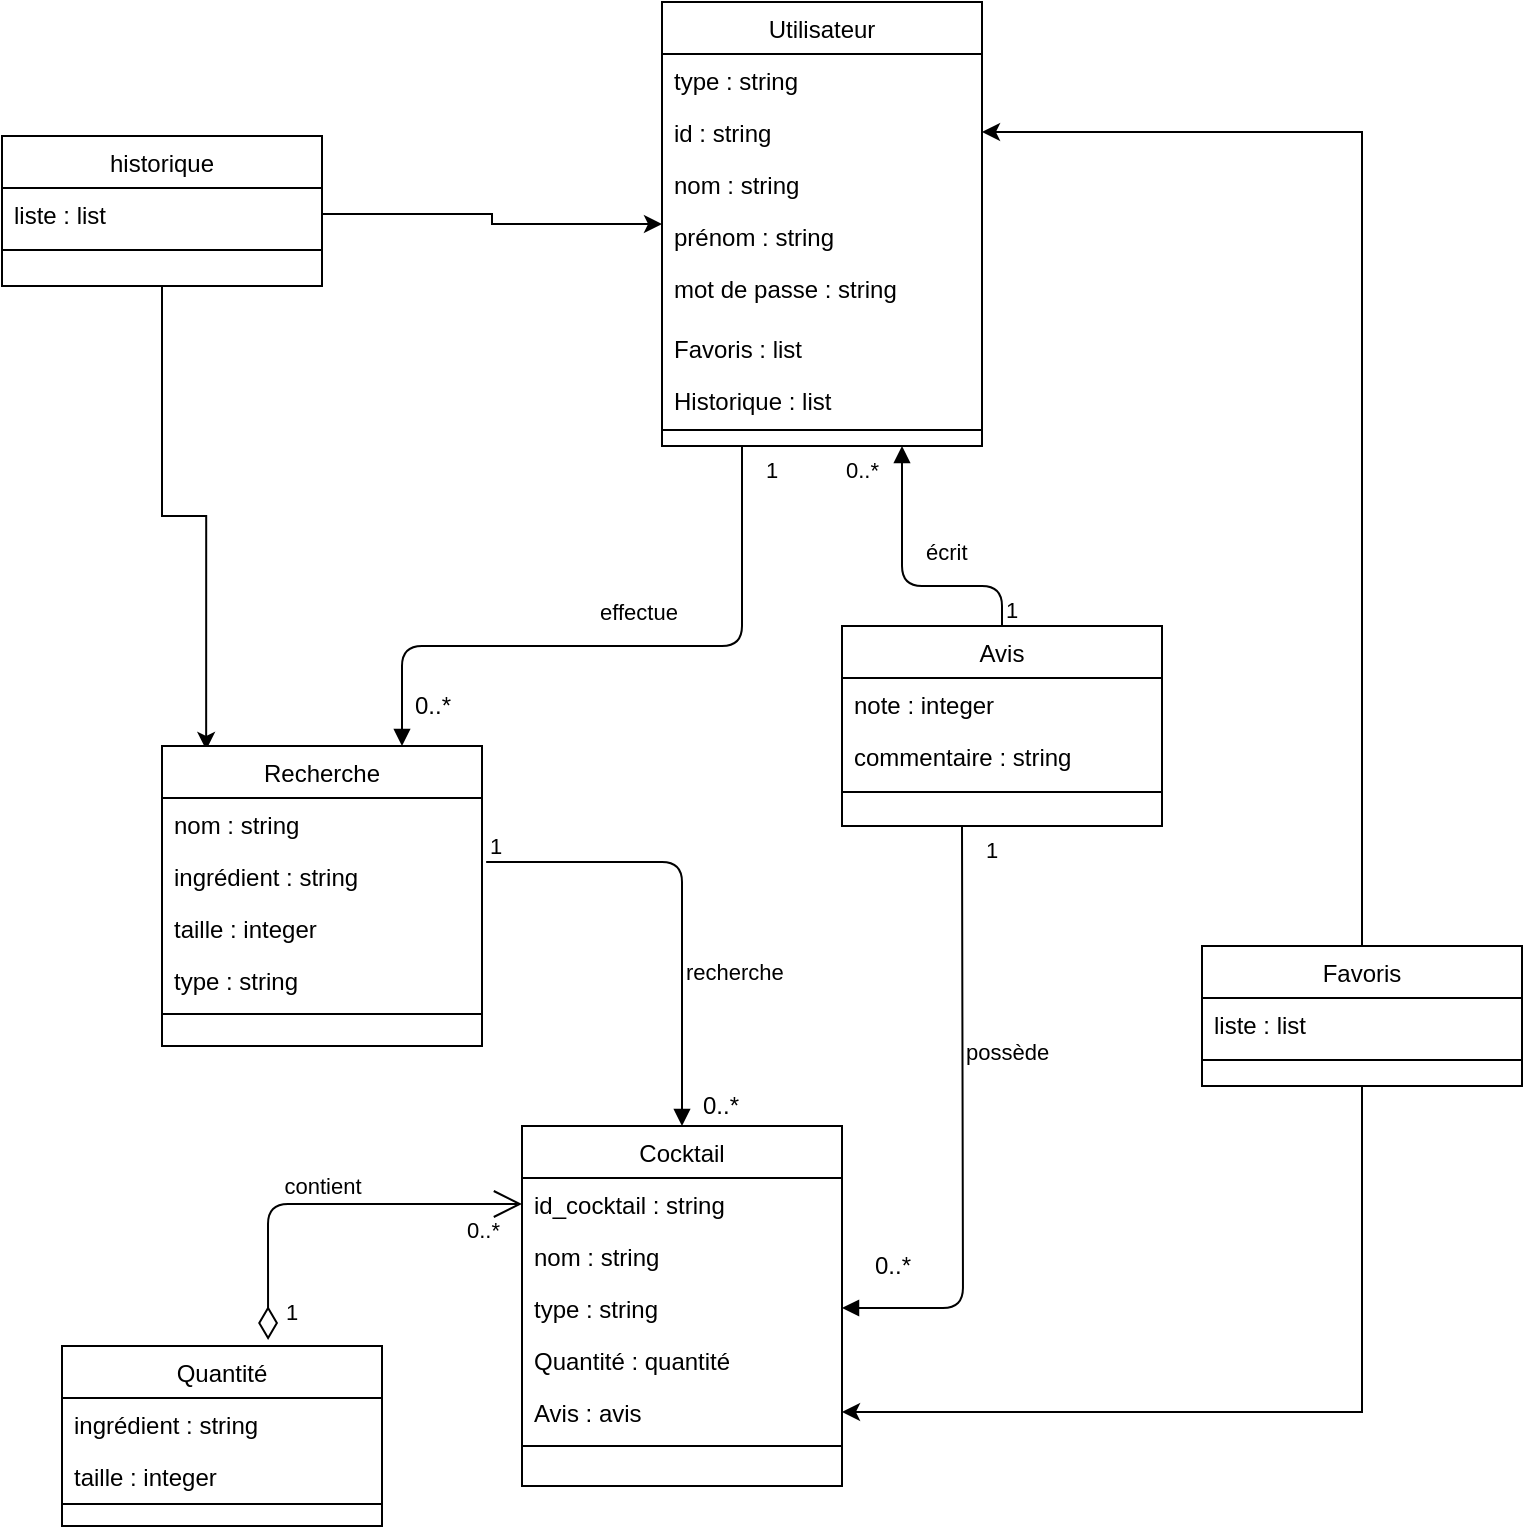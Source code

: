 <mxfile version="13.7.8" type="github">
  <diagram id="C5RBs43oDa-KdzZeNtuy" name="Page-1">
    <mxGraphModel dx="929" dy="547" grid="1" gridSize="10" guides="1" tooltips="1" connect="1" arrows="1" fold="1" page="1" pageScale="1" pageWidth="827" pageHeight="1169" math="0" shadow="0">
      <root>
        <mxCell id="WIyWlLk6GJQsqaUBKTNV-0" />
        <mxCell id="WIyWlLk6GJQsqaUBKTNV-1" parent="WIyWlLk6GJQsqaUBKTNV-0" />
        <mxCell id="9QgLQ_4v5dFS6lOOKzKs-76" style="edgeStyle=orthogonalEdgeStyle;rounded=0;orthogonalLoop=1;jettySize=auto;html=1;entryX=0.138;entryY=0.013;entryDx=0;entryDy=0;entryPerimeter=0;" parent="WIyWlLk6GJQsqaUBKTNV-1" source="9QgLQ_4v5dFS6lOOKzKs-63" target="9QgLQ_4v5dFS6lOOKzKs-23" edge="1">
          <mxGeometry relative="1" as="geometry" />
        </mxCell>
        <mxCell id="zkfFHV4jXpPFQw0GAbJ--6" value="Utilisateur" style="swimlane;fontStyle=0;align=center;verticalAlign=top;childLayout=stackLayout;horizontal=1;startSize=26;horizontalStack=0;resizeParent=1;resizeLast=0;collapsible=1;marginBottom=0;rounded=0;shadow=0;strokeWidth=1;" parent="WIyWlLk6GJQsqaUBKTNV-1" vertex="1">
          <mxGeometry x="370" y="108" width="160" height="222" as="geometry">
            <mxRectangle x="130" y="380" width="160" height="26" as="alternateBounds" />
          </mxGeometry>
        </mxCell>
        <mxCell id="zkfFHV4jXpPFQw0GAbJ--7" value="type : string" style="text;align=left;verticalAlign=top;spacingLeft=4;spacingRight=4;overflow=hidden;rotatable=0;points=[[0,0.5],[1,0.5]];portConstraint=eastwest;" parent="zkfFHV4jXpPFQw0GAbJ--6" vertex="1">
          <mxGeometry y="26" width="160" height="26" as="geometry" />
        </mxCell>
        <mxCell id="zkfFHV4jXpPFQw0GAbJ--8" value="id : string" style="text;align=left;verticalAlign=top;spacingLeft=4;spacingRight=4;overflow=hidden;rotatable=0;points=[[0,0.5],[1,0.5]];portConstraint=eastwest;rounded=0;shadow=0;html=0;" parent="zkfFHV4jXpPFQw0GAbJ--6" vertex="1">
          <mxGeometry y="52" width="160" height="26" as="geometry" />
        </mxCell>
        <mxCell id="9QgLQ_4v5dFS6lOOKzKs-60" value="nom : string" style="text;align=left;verticalAlign=top;spacingLeft=4;spacingRight=4;overflow=hidden;rotatable=0;points=[[0,0.5],[1,0.5]];portConstraint=eastwest;rounded=0;shadow=0;html=0;" parent="zkfFHV4jXpPFQw0GAbJ--6" vertex="1">
          <mxGeometry y="78" width="160" height="26" as="geometry" />
        </mxCell>
        <mxCell id="Dn8nBTlHhK7DBsVFZaJG-41" value="prénom : string" style="text;align=left;verticalAlign=top;spacingLeft=4;spacingRight=4;overflow=hidden;rotatable=0;points=[[0,0.5],[1,0.5]];portConstraint=eastwest;rounded=0;shadow=0;html=0;" vertex="1" parent="zkfFHV4jXpPFQw0GAbJ--6">
          <mxGeometry y="104" width="160" height="26" as="geometry" />
        </mxCell>
        <mxCell id="Dn8nBTlHhK7DBsVFZaJG-42" value="mot de passe : string" style="text;align=left;verticalAlign=top;spacingLeft=4;spacingRight=4;overflow=hidden;rotatable=0;points=[[0,0.5],[1,0.5]];portConstraint=eastwest;rounded=0;shadow=0;html=0;" vertex="1" parent="zkfFHV4jXpPFQw0GAbJ--6">
          <mxGeometry y="130" width="160" height="30" as="geometry" />
        </mxCell>
        <mxCell id="Dn8nBTlHhK7DBsVFZaJG-44" value="Favoris : list" style="text;align=left;verticalAlign=top;spacingLeft=4;spacingRight=4;overflow=hidden;rotatable=0;points=[[0,0.5],[1,0.5]];portConstraint=eastwest;rounded=0;shadow=0;html=0;" vertex="1" parent="zkfFHV4jXpPFQw0GAbJ--6">
          <mxGeometry y="160" width="160" height="26" as="geometry" />
        </mxCell>
        <mxCell id="Dn8nBTlHhK7DBsVFZaJG-45" value="Historique : list" style="text;align=left;verticalAlign=top;spacingLeft=4;spacingRight=4;overflow=hidden;rotatable=0;points=[[0,0.5],[1,0.5]];portConstraint=eastwest;rounded=0;shadow=0;html=0;" vertex="1" parent="zkfFHV4jXpPFQw0GAbJ--6">
          <mxGeometry y="186" width="160" height="26" as="geometry" />
        </mxCell>
        <mxCell id="zkfFHV4jXpPFQw0GAbJ--9" value="" style="line;html=1;strokeWidth=1;align=left;verticalAlign=middle;spacingTop=-1;spacingLeft=3;spacingRight=3;rotatable=0;labelPosition=right;points=[];portConstraint=eastwest;" parent="zkfFHV4jXpPFQw0GAbJ--6" vertex="1">
          <mxGeometry y="212" width="160" height="4" as="geometry" />
        </mxCell>
        <mxCell id="9QgLQ_4v5dFS6lOOKzKs-71" value="Quantité" style="swimlane;fontStyle=0;align=center;verticalAlign=top;childLayout=stackLayout;horizontal=1;startSize=26;horizontalStack=0;resizeParent=1;resizeLast=0;collapsible=1;marginBottom=0;rounded=0;shadow=0;strokeWidth=1;" parent="WIyWlLk6GJQsqaUBKTNV-1" vertex="1">
          <mxGeometry x="70" y="780" width="160" height="90" as="geometry">
            <mxRectangle x="130" y="380" width="160" height="26" as="alternateBounds" />
          </mxGeometry>
        </mxCell>
        <mxCell id="9QgLQ_4v5dFS6lOOKzKs-72" value="ingrédient : string" style="text;align=left;verticalAlign=top;spacingLeft=4;spacingRight=4;overflow=hidden;rotatable=0;points=[[0,0.5],[1,0.5]];portConstraint=eastwest;rounded=0;shadow=0;html=0;" parent="9QgLQ_4v5dFS6lOOKzKs-71" vertex="1">
          <mxGeometry y="26" width="160" height="26" as="geometry" />
        </mxCell>
        <mxCell id="gcZBmJe6f0Qqzo_ZQLT2-1" value="taille : integer" style="text;align=left;verticalAlign=top;spacingLeft=4;spacingRight=4;overflow=hidden;rotatable=0;points=[[0,0.5],[1,0.5]];portConstraint=eastwest;rounded=0;shadow=0;html=0;" parent="9QgLQ_4v5dFS6lOOKzKs-71" vertex="1">
          <mxGeometry y="52" width="160" height="26" as="geometry" />
        </mxCell>
        <mxCell id="9QgLQ_4v5dFS6lOOKzKs-74" value="" style="line;html=1;strokeWidth=1;align=left;verticalAlign=middle;spacingTop=-1;spacingLeft=3;spacingRight=3;rotatable=0;labelPosition=right;points=[];portConstraint=eastwest;" parent="9QgLQ_4v5dFS6lOOKzKs-71" vertex="1">
          <mxGeometry y="78" width="160" height="2" as="geometry" />
        </mxCell>
        <mxCell id="9QgLQ_4v5dFS6lOOKzKs-63" value="historique" style="swimlane;fontStyle=0;align=center;verticalAlign=top;childLayout=stackLayout;horizontal=1;startSize=26;horizontalStack=0;resizeParent=1;resizeLast=0;collapsible=1;marginBottom=0;rounded=0;shadow=0;strokeWidth=1;" parent="WIyWlLk6GJQsqaUBKTNV-1" vertex="1">
          <mxGeometry x="40" y="175" width="160" height="75" as="geometry">
            <mxRectangle x="130" y="380" width="160" height="26" as="alternateBounds" />
          </mxGeometry>
        </mxCell>
        <mxCell id="9QgLQ_4v5dFS6lOOKzKs-64" value="liste : list" style="text;align=left;verticalAlign=top;spacingLeft=4;spacingRight=4;overflow=hidden;rotatable=0;points=[[0,0.5],[1,0.5]];portConstraint=eastwest;rounded=0;shadow=0;html=0;" parent="9QgLQ_4v5dFS6lOOKzKs-63" vertex="1">
          <mxGeometry y="26" width="160" height="26" as="geometry" />
        </mxCell>
        <mxCell id="9QgLQ_4v5dFS6lOOKzKs-66" value="" style="line;html=1;strokeWidth=1;align=left;verticalAlign=middle;spacingTop=-1;spacingLeft=3;spacingRight=3;rotatable=0;labelPosition=right;points=[];portConstraint=eastwest;" parent="9QgLQ_4v5dFS6lOOKzKs-63" vertex="1">
          <mxGeometry y="52" width="160" height="10" as="geometry" />
        </mxCell>
        <mxCell id="9QgLQ_4v5dFS6lOOKzKs-23" value="Recherche" style="swimlane;fontStyle=0;align=center;verticalAlign=top;childLayout=stackLayout;horizontal=1;startSize=26;horizontalStack=0;resizeParent=1;resizeLast=0;collapsible=1;marginBottom=0;rounded=0;shadow=0;strokeWidth=1;" parent="WIyWlLk6GJQsqaUBKTNV-1" vertex="1">
          <mxGeometry x="120" y="480" width="160" height="150" as="geometry">
            <mxRectangle x="130" y="380" width="160" height="26" as="alternateBounds" />
          </mxGeometry>
        </mxCell>
        <mxCell id="9QgLQ_4v5dFS6lOOKzKs-24" value="nom : string" style="text;align=left;verticalAlign=top;spacingLeft=4;spacingRight=4;overflow=hidden;rotatable=0;points=[[0,0.5],[1,0.5]];portConstraint=eastwest;" parent="9QgLQ_4v5dFS6lOOKzKs-23" vertex="1">
          <mxGeometry y="26" width="160" height="26" as="geometry" />
        </mxCell>
        <mxCell id="9QgLQ_4v5dFS6lOOKzKs-25" value="ingrédient : string" style="text;align=left;verticalAlign=top;spacingLeft=4;spacingRight=4;overflow=hidden;rotatable=0;points=[[0,0.5],[1,0.5]];portConstraint=eastwest;rounded=0;shadow=0;html=0;" parent="9QgLQ_4v5dFS6lOOKzKs-23" vertex="1">
          <mxGeometry y="52" width="160" height="26" as="geometry" />
        </mxCell>
        <mxCell id="9QgLQ_4v5dFS6lOOKzKs-27" value="taille : integer" style="text;align=left;verticalAlign=top;spacingLeft=4;spacingRight=4;overflow=hidden;rotatable=0;points=[[0,0.5],[1,0.5]];portConstraint=eastwest;" parent="9QgLQ_4v5dFS6lOOKzKs-23" vertex="1">
          <mxGeometry y="78" width="160" height="26" as="geometry" />
        </mxCell>
        <mxCell id="9QgLQ_4v5dFS6lOOKzKs-61" value="type : string" style="text;align=left;verticalAlign=top;spacingLeft=4;spacingRight=4;overflow=hidden;rotatable=0;points=[[0,0.5],[1,0.5]];portConstraint=eastwest;" parent="9QgLQ_4v5dFS6lOOKzKs-23" vertex="1">
          <mxGeometry y="104" width="160" height="26" as="geometry" />
        </mxCell>
        <mxCell id="9QgLQ_4v5dFS6lOOKzKs-26" value="" style="line;html=1;strokeWidth=1;align=left;verticalAlign=middle;spacingTop=-1;spacingLeft=3;spacingRight=3;rotatable=0;labelPosition=right;points=[];portConstraint=eastwest;" parent="9QgLQ_4v5dFS6lOOKzKs-23" vertex="1">
          <mxGeometry y="130" width="160" height="8" as="geometry" />
        </mxCell>
        <mxCell id="9QgLQ_4v5dFS6lOOKzKs-32" value="Cocktail" style="swimlane;fontStyle=0;align=center;verticalAlign=top;childLayout=stackLayout;horizontal=1;startSize=26;horizontalStack=0;resizeParent=1;resizeLast=0;collapsible=1;marginBottom=0;rounded=0;shadow=0;strokeWidth=1;" parent="WIyWlLk6GJQsqaUBKTNV-1" vertex="1">
          <mxGeometry x="300" y="670" width="160" height="180" as="geometry">
            <mxRectangle x="130" y="380" width="160" height="26" as="alternateBounds" />
          </mxGeometry>
        </mxCell>
        <mxCell id="9QgLQ_4v5dFS6lOOKzKs-33" value="id_cocktail : string" style="text;align=left;verticalAlign=top;spacingLeft=4;spacingRight=4;overflow=hidden;rotatable=0;points=[[0,0.5],[1,0.5]];portConstraint=eastwest;" parent="9QgLQ_4v5dFS6lOOKzKs-32" vertex="1">
          <mxGeometry y="26" width="160" height="26" as="geometry" />
        </mxCell>
        <mxCell id="9QgLQ_4v5dFS6lOOKzKs-37" value="nom : string" style="text;align=left;verticalAlign=top;spacingLeft=4;spacingRight=4;overflow=hidden;rotatable=0;points=[[0,0.5],[1,0.5]];portConstraint=eastwest;fontStyle=0" parent="9QgLQ_4v5dFS6lOOKzKs-32" vertex="1">
          <mxGeometry y="52" width="160" height="26" as="geometry" />
        </mxCell>
        <mxCell id="9QgLQ_4v5dFS6lOOKzKs-38" value="type : string" style="text;align=left;verticalAlign=top;spacingLeft=4;spacingRight=4;overflow=hidden;rotatable=0;points=[[0,0.5],[1,0.5]];portConstraint=eastwest;fontStyle=0" parent="9QgLQ_4v5dFS6lOOKzKs-32" vertex="1">
          <mxGeometry y="78" width="160" height="26" as="geometry" />
        </mxCell>
        <mxCell id="gcZBmJe6f0Qqzo_ZQLT2-11" value="Quantité : quantité" style="text;align=left;verticalAlign=top;spacingLeft=4;spacingRight=4;overflow=hidden;rotatable=0;points=[[0,0.5],[1,0.5]];portConstraint=eastwest;" parent="9QgLQ_4v5dFS6lOOKzKs-32" vertex="1">
          <mxGeometry y="104" width="160" height="26" as="geometry" />
        </mxCell>
        <mxCell id="9QgLQ_4v5dFS6lOOKzKs-56" value="Avis : avis" style="text;align=left;verticalAlign=top;spacingLeft=4;spacingRight=4;overflow=hidden;rotatable=0;points=[[0,0.5],[1,0.5]];portConstraint=eastwest;" parent="9QgLQ_4v5dFS6lOOKzKs-32" vertex="1">
          <mxGeometry y="130" width="160" height="26" as="geometry" />
        </mxCell>
        <mxCell id="9QgLQ_4v5dFS6lOOKzKs-35" value="" style="line;html=1;strokeWidth=1;align=left;verticalAlign=middle;spacingTop=-1;spacingLeft=3;spacingRight=3;rotatable=0;labelPosition=right;points=[];portConstraint=eastwest;" parent="9QgLQ_4v5dFS6lOOKzKs-32" vertex="1">
          <mxGeometry y="156" width="160" height="8" as="geometry" />
        </mxCell>
        <mxCell id="9QgLQ_4v5dFS6lOOKzKs-43" value="Avis" style="swimlane;fontStyle=0;align=center;verticalAlign=top;childLayout=stackLayout;horizontal=1;startSize=26;horizontalStack=0;resizeParent=1;resizeLast=0;collapsible=1;marginBottom=0;rounded=0;shadow=0;strokeWidth=1;" parent="WIyWlLk6GJQsqaUBKTNV-1" vertex="1">
          <mxGeometry x="460" y="420" width="160" height="100" as="geometry">
            <mxRectangle x="130" y="380" width="160" height="26" as="alternateBounds" />
          </mxGeometry>
        </mxCell>
        <mxCell id="9QgLQ_4v5dFS6lOOKzKs-45" value="note : integer" style="text;align=left;verticalAlign=top;spacingLeft=4;spacingRight=4;overflow=hidden;rotatable=0;points=[[0,0.5],[1,0.5]];portConstraint=eastwest;rounded=0;shadow=0;html=0;" parent="9QgLQ_4v5dFS6lOOKzKs-43" vertex="1">
          <mxGeometry y="26" width="160" height="26" as="geometry" />
        </mxCell>
        <mxCell id="9QgLQ_4v5dFS6lOOKzKs-46" value="commentaire : string" style="text;align=left;verticalAlign=top;spacingLeft=4;spacingRight=4;overflow=hidden;rotatable=0;points=[[0,0.5],[1,0.5]];portConstraint=eastwest;" parent="9QgLQ_4v5dFS6lOOKzKs-43" vertex="1">
          <mxGeometry y="52" width="160" height="26" as="geometry" />
        </mxCell>
        <mxCell id="9QgLQ_4v5dFS6lOOKzKs-47" value="" style="line;html=1;strokeWidth=1;align=left;verticalAlign=middle;spacingTop=-1;spacingLeft=3;spacingRight=3;rotatable=0;labelPosition=right;points=[];portConstraint=eastwest;" parent="9QgLQ_4v5dFS6lOOKzKs-43" vertex="1">
          <mxGeometry y="78" width="160" height="10" as="geometry" />
        </mxCell>
        <mxCell id="gcZBmJe6f0Qqzo_ZQLT2-6" style="edgeStyle=orthogonalEdgeStyle;rounded=0;orthogonalLoop=1;jettySize=auto;html=1;entryX=1;entryY=0.5;entryDx=0;entryDy=0;" parent="WIyWlLk6GJQsqaUBKTNV-1" source="9QgLQ_4v5dFS6lOOKzKs-67" target="zkfFHV4jXpPFQw0GAbJ--8" edge="1">
          <mxGeometry relative="1" as="geometry" />
        </mxCell>
        <mxCell id="gcZBmJe6f0Qqzo_ZQLT2-10" style="edgeStyle=orthogonalEdgeStyle;rounded=0;orthogonalLoop=1;jettySize=auto;html=1;" parent="WIyWlLk6GJQsqaUBKTNV-1" source="9QgLQ_4v5dFS6lOOKzKs-64" target="zkfFHV4jXpPFQw0GAbJ--6" edge="1">
          <mxGeometry relative="1" as="geometry" />
        </mxCell>
        <mxCell id="Dn8nBTlHhK7DBsVFZaJG-0" style="edgeStyle=orthogonalEdgeStyle;rounded=0;orthogonalLoop=1;jettySize=auto;html=1;entryX=1;entryY=0.5;entryDx=0;entryDy=0;" edge="1" parent="WIyWlLk6GJQsqaUBKTNV-1" source="9QgLQ_4v5dFS6lOOKzKs-67" target="9QgLQ_4v5dFS6lOOKzKs-56">
          <mxGeometry relative="1" as="geometry" />
        </mxCell>
        <mxCell id="9QgLQ_4v5dFS6lOOKzKs-67" value="Favoris" style="swimlane;fontStyle=0;align=center;verticalAlign=top;childLayout=stackLayout;horizontal=1;startSize=26;horizontalStack=0;resizeParent=1;resizeLast=0;collapsible=1;marginBottom=0;rounded=0;shadow=0;strokeWidth=1;" parent="WIyWlLk6GJQsqaUBKTNV-1" vertex="1">
          <mxGeometry x="640" y="580" width="160" height="70" as="geometry">
            <mxRectangle x="130" y="380" width="160" height="26" as="alternateBounds" />
          </mxGeometry>
        </mxCell>
        <mxCell id="9QgLQ_4v5dFS6lOOKzKs-69" value="liste : list" style="text;align=left;verticalAlign=top;spacingLeft=4;spacingRight=4;overflow=hidden;rotatable=0;points=[[0,0.5],[1,0.5]];portConstraint=eastwest;" parent="9QgLQ_4v5dFS6lOOKzKs-67" vertex="1">
          <mxGeometry y="26" width="160" height="26" as="geometry" />
        </mxCell>
        <mxCell id="9QgLQ_4v5dFS6lOOKzKs-70" value="" style="line;html=1;strokeWidth=1;align=left;verticalAlign=middle;spacingTop=-1;spacingLeft=3;spacingRight=3;rotatable=0;labelPosition=right;points=[];portConstraint=eastwest;" parent="9QgLQ_4v5dFS6lOOKzKs-67" vertex="1">
          <mxGeometry y="52" width="160" height="10" as="geometry" />
        </mxCell>
        <mxCell id="Dn8nBTlHhK7DBsVFZaJG-11" value="&lt;font style=&quot;font-size: 12px&quot;&gt;0..*&lt;/font&gt;" style="text;html=1;align=center;verticalAlign=middle;resizable=0;points=[];autosize=1;" vertex="1" parent="WIyWlLk6GJQsqaUBKTNV-1">
          <mxGeometry x="240" y="450" width="30" height="20" as="geometry" />
        </mxCell>
        <mxCell id="Dn8nBTlHhK7DBsVFZaJG-20" value="possède" style="endArrow=block;endFill=1;html=1;edgeStyle=orthogonalEdgeStyle;align=left;verticalAlign=top;entryX=1;entryY=0.5;entryDx=0;entryDy=0;" edge="1" parent="WIyWlLk6GJQsqaUBKTNV-1" target="9QgLQ_4v5dFS6lOOKzKs-38">
          <mxGeometry x="-0.336" relative="1" as="geometry">
            <mxPoint x="520" y="520" as="sourcePoint" />
            <mxPoint x="490" y="610" as="targetPoint" />
            <mxPoint as="offset" />
          </mxGeometry>
        </mxCell>
        <mxCell id="Dn8nBTlHhK7DBsVFZaJG-21" value="1" style="edgeLabel;resizable=0;html=1;align=left;verticalAlign=bottom;" connectable="0" vertex="1" parent="Dn8nBTlHhK7DBsVFZaJG-20">
          <mxGeometry x="-1" relative="1" as="geometry">
            <mxPoint x="10" y="20" as="offset" />
          </mxGeometry>
        </mxCell>
        <mxCell id="Dn8nBTlHhK7DBsVFZaJG-25" value="recherche" style="endArrow=block;endFill=1;html=1;edgeStyle=orthogonalEdgeStyle;align=left;verticalAlign=top;exitX=1.013;exitY=0.231;exitDx=0;exitDy=0;exitPerimeter=0;entryX=0.5;entryY=0;entryDx=0;entryDy=0;" edge="1" parent="WIyWlLk6GJQsqaUBKTNV-1" source="9QgLQ_4v5dFS6lOOKzKs-25" target="9QgLQ_4v5dFS6lOOKzKs-32">
          <mxGeometry x="-0.148" y="-42" relative="1" as="geometry">
            <mxPoint x="330" y="460" as="sourcePoint" />
            <mxPoint x="490" y="460" as="targetPoint" />
            <mxPoint x="42" y="42" as="offset" />
          </mxGeometry>
        </mxCell>
        <mxCell id="Dn8nBTlHhK7DBsVFZaJG-26" value="1" style="edgeLabel;resizable=0;html=1;align=left;verticalAlign=bottom;" connectable="0" vertex="1" parent="Dn8nBTlHhK7DBsVFZaJG-25">
          <mxGeometry x="-1" relative="1" as="geometry" />
        </mxCell>
        <mxCell id="Dn8nBTlHhK7DBsVFZaJG-27" value="contient" style="endArrow=open;html=1;endSize=12;startArrow=diamondThin;startSize=14;startFill=0;edgeStyle=orthogonalEdgeStyle;exitX=0.644;exitY=-0.033;exitDx=0;exitDy=0;exitPerimeter=0;entryX=0;entryY=0.5;entryDx=0;entryDy=0;" edge="1" parent="WIyWlLk6GJQsqaUBKTNV-1" source="9QgLQ_4v5dFS6lOOKzKs-71" target="9QgLQ_4v5dFS6lOOKzKs-33">
          <mxGeometry x="-0.302" y="-28" relative="1" as="geometry">
            <mxPoint x="330" y="660" as="sourcePoint" />
            <mxPoint x="490" y="660" as="targetPoint" />
            <mxPoint x="27" y="-37" as="offset" />
          </mxGeometry>
        </mxCell>
        <mxCell id="Dn8nBTlHhK7DBsVFZaJG-28" value="1" style="edgeLabel;resizable=0;html=1;align=left;verticalAlign=top;" connectable="0" vertex="1" parent="Dn8nBTlHhK7DBsVFZaJG-27">
          <mxGeometry x="-1" relative="1" as="geometry">
            <mxPoint x="6.96" y="-27.03" as="offset" />
          </mxGeometry>
        </mxCell>
        <mxCell id="Dn8nBTlHhK7DBsVFZaJG-29" value="0..*" style="edgeLabel;resizable=0;html=1;align=right;verticalAlign=top;" connectable="0" vertex="1" parent="Dn8nBTlHhK7DBsVFZaJG-27">
          <mxGeometry x="1" relative="1" as="geometry">
            <mxPoint x="-9.97" as="offset" />
          </mxGeometry>
        </mxCell>
        <mxCell id="Dn8nBTlHhK7DBsVFZaJG-30" value="écrit" style="endArrow=block;endFill=1;html=1;edgeStyle=orthogonalEdgeStyle;align=left;verticalAlign=top;entryX=0.75;entryY=1;entryDx=0;entryDy=0;" edge="1" parent="WIyWlLk6GJQsqaUBKTNV-1" target="zkfFHV4jXpPFQw0GAbJ--6">
          <mxGeometry x="0.429" y="-10" relative="1" as="geometry">
            <mxPoint x="540" y="420" as="sourcePoint" />
            <mxPoint x="500" y="330" as="targetPoint" />
            <Array as="points">
              <mxPoint x="540" y="400" />
              <mxPoint x="490" y="400" />
            </Array>
            <mxPoint as="offset" />
          </mxGeometry>
        </mxCell>
        <mxCell id="Dn8nBTlHhK7DBsVFZaJG-31" value="1" style="edgeLabel;resizable=0;html=1;align=left;verticalAlign=bottom;" connectable="0" vertex="1" parent="Dn8nBTlHhK7DBsVFZaJG-30">
          <mxGeometry x="-1" relative="1" as="geometry" />
        </mxCell>
        <mxCell id="Dn8nBTlHhK7DBsVFZaJG-32" value="0..*" style="edgeLabel;resizable=0;html=1;align=left;verticalAlign=bottom;" connectable="0" vertex="1" parent="Dn8nBTlHhK7DBsVFZaJG-30">
          <mxGeometry x="-1" relative="1" as="geometry">
            <mxPoint x="-80" y="-70" as="offset" />
          </mxGeometry>
        </mxCell>
        <mxCell id="Dn8nBTlHhK7DBsVFZaJG-33" value="effectue" style="endArrow=block;endFill=1;html=1;edgeStyle=orthogonalEdgeStyle;align=left;verticalAlign=top;entryX=0.75;entryY=0;entryDx=0;entryDy=0;exitX=0.25;exitY=1;exitDx=0;exitDy=0;" edge="1" parent="WIyWlLk6GJQsqaUBKTNV-1" source="zkfFHV4jXpPFQw0GAbJ--6" target="9QgLQ_4v5dFS6lOOKzKs-23">
          <mxGeometry x="0.081" y="-30" relative="1" as="geometry">
            <mxPoint x="420" y="320" as="sourcePoint" />
            <mxPoint x="520" y="300" as="targetPoint" />
            <Array as="points">
              <mxPoint x="410" y="430" />
              <mxPoint x="240" y="430" />
            </Array>
            <mxPoint as="offset" />
          </mxGeometry>
        </mxCell>
        <mxCell id="Dn8nBTlHhK7DBsVFZaJG-34" value="1" style="edgeLabel;resizable=0;html=1;align=left;verticalAlign=bottom;" connectable="0" vertex="1" parent="Dn8nBTlHhK7DBsVFZaJG-33">
          <mxGeometry x="-1" relative="1" as="geometry">
            <mxPoint x="10" y="20" as="offset" />
          </mxGeometry>
        </mxCell>
        <mxCell id="Dn8nBTlHhK7DBsVFZaJG-39" value="&lt;font style=&quot;font-size: 12px&quot;&gt;0..*&lt;/font&gt;" style="text;html=1;align=center;verticalAlign=middle;resizable=0;points=[];autosize=1;" vertex="1" parent="WIyWlLk6GJQsqaUBKTNV-1">
          <mxGeometry x="384" y="650" width="30" height="20" as="geometry" />
        </mxCell>
        <mxCell id="Dn8nBTlHhK7DBsVFZaJG-40" value="&lt;font style=&quot;font-size: 12px&quot;&gt;0..*&lt;/font&gt;" style="text;html=1;align=center;verticalAlign=middle;resizable=0;points=[];autosize=1;" vertex="1" parent="WIyWlLk6GJQsqaUBKTNV-1">
          <mxGeometry x="470" y="730" width="30" height="20" as="geometry" />
        </mxCell>
      </root>
    </mxGraphModel>
  </diagram>
</mxfile>
